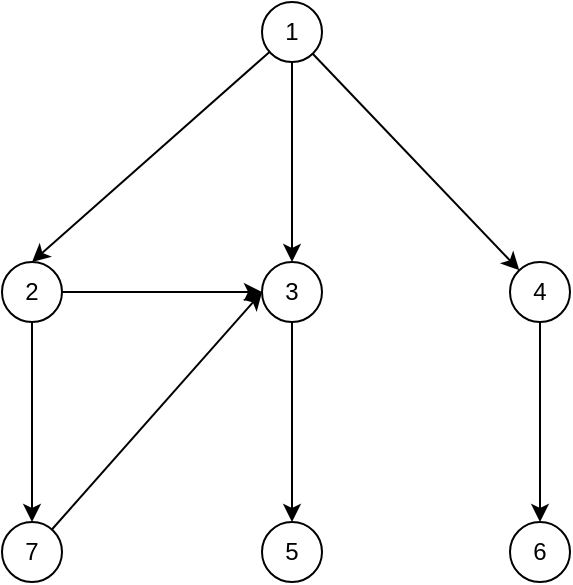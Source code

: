 <mxfile version="19.0.3" type="device"><diagram id="SNCsOGaZnjFMj7DxNVLL" name="第 1 页"><mxGraphModel dx="1042" dy="715" grid="1" gridSize="10" guides="1" tooltips="1" connect="1" arrows="1" fold="1" page="1" pageScale="1" pageWidth="827" pageHeight="1169" math="0" shadow="0"><root><mxCell id="0"/><mxCell id="1" parent="0"/><mxCell id="mCIN7De--0jaUGF8LTBi-9" style="rounded=0;orthogonalLoop=1;jettySize=auto;html=1;" parent="1" source="mCIN7De--0jaUGF8LTBi-1" target="mCIN7De--0jaUGF8LTBi-4" edge="1"><mxGeometry relative="1" as="geometry"/></mxCell><mxCell id="mCIN7De--0jaUGF8LTBi-11" style="rounded=0;orthogonalLoop=1;jettySize=auto;html=1;entryX=0.5;entryY=0;entryDx=0;entryDy=0;" parent="1" source="mCIN7De--0jaUGF8LTBi-1" target="mCIN7De--0jaUGF8LTBi-2" edge="1"><mxGeometry relative="1" as="geometry"/></mxCell><mxCell id="mCIN7De--0jaUGF8LTBi-12" style="rounded=0;orthogonalLoop=1;jettySize=auto;html=1;" parent="1" source="mCIN7De--0jaUGF8LTBi-1" target="mCIN7De--0jaUGF8LTBi-7" edge="1"><mxGeometry relative="1" as="geometry"/></mxCell><mxCell id="mCIN7De--0jaUGF8LTBi-1" value="1" style="ellipse;whiteSpace=wrap;html=1;aspect=fixed;" parent="1" vertex="1"><mxGeometry x="410" y="290" width="30" height="30" as="geometry"/></mxCell><mxCell id="mCIN7De--0jaUGF8LTBi-14" style="rounded=0;orthogonalLoop=1;jettySize=auto;html=1;entryX=0.5;entryY=0;entryDx=0;entryDy=0;" parent="1" source="mCIN7De--0jaUGF8LTBi-2" target="mCIN7De--0jaUGF8LTBi-5" edge="1"><mxGeometry relative="1" as="geometry"><mxPoint x="295" y="540" as="targetPoint"/></mxGeometry></mxCell><mxCell id="mCIN7De--0jaUGF8LTBi-18" style="edgeStyle=none;rounded=0;orthogonalLoop=1;jettySize=auto;html=1;entryX=0;entryY=0.5;entryDx=0;entryDy=0;" parent="1" source="mCIN7De--0jaUGF8LTBi-2" target="mCIN7De--0jaUGF8LTBi-4" edge="1"><mxGeometry relative="1" as="geometry"/></mxCell><mxCell id="mCIN7De--0jaUGF8LTBi-2" value="2" style="ellipse;whiteSpace=wrap;html=1;aspect=fixed;" parent="1" vertex="1"><mxGeometry x="280" y="420" width="30" height="30" as="geometry"/></mxCell><mxCell id="mCIN7De--0jaUGF8LTBi-16" style="edgeStyle=none;rounded=0;orthogonalLoop=1;jettySize=auto;html=1;entryX=0.5;entryY=0;entryDx=0;entryDy=0;" parent="1" source="mCIN7De--0jaUGF8LTBi-4" target="mCIN7De--0jaUGF8LTBi-6" edge="1"><mxGeometry relative="1" as="geometry"/></mxCell><mxCell id="mCIN7De--0jaUGF8LTBi-4" value="3" style="ellipse;whiteSpace=wrap;html=1;aspect=fixed;" parent="1" vertex="1"><mxGeometry x="410" y="420" width="30" height="30" as="geometry"/></mxCell><mxCell id="mCIN7De--0jaUGF8LTBi-13" style="orthogonalLoop=1;jettySize=auto;html=1;entryX=0;entryY=0.5;entryDx=0;entryDy=0;rounded=0;" parent="1" source="mCIN7De--0jaUGF8LTBi-5" target="mCIN7De--0jaUGF8LTBi-4" edge="1"><mxGeometry relative="1" as="geometry"/></mxCell><mxCell id="mCIN7De--0jaUGF8LTBi-5" value="7" style="ellipse;whiteSpace=wrap;html=1;aspect=fixed;" parent="1" vertex="1"><mxGeometry x="280" y="550" width="30" height="30" as="geometry"/></mxCell><mxCell id="mCIN7De--0jaUGF8LTBi-6" value="5" style="ellipse;whiteSpace=wrap;html=1;aspect=fixed;" parent="1" vertex="1"><mxGeometry x="410" y="550" width="30" height="30" as="geometry"/></mxCell><mxCell id="mCIN7De--0jaUGF8LTBi-17" style="edgeStyle=none;rounded=0;orthogonalLoop=1;jettySize=auto;html=1;" parent="1" source="mCIN7De--0jaUGF8LTBi-7" target="mCIN7De--0jaUGF8LTBi-8" edge="1"><mxGeometry relative="1" as="geometry"/></mxCell><mxCell id="mCIN7De--0jaUGF8LTBi-7" value="4" style="ellipse;whiteSpace=wrap;html=1;aspect=fixed;" parent="1" vertex="1"><mxGeometry x="534" y="420" width="30" height="30" as="geometry"/></mxCell><mxCell id="mCIN7De--0jaUGF8LTBi-8" value="6" style="ellipse;whiteSpace=wrap;html=1;aspect=fixed;" parent="1" vertex="1"><mxGeometry x="534" y="550" width="30" height="30" as="geometry"/></mxCell></root></mxGraphModel></diagram></mxfile>